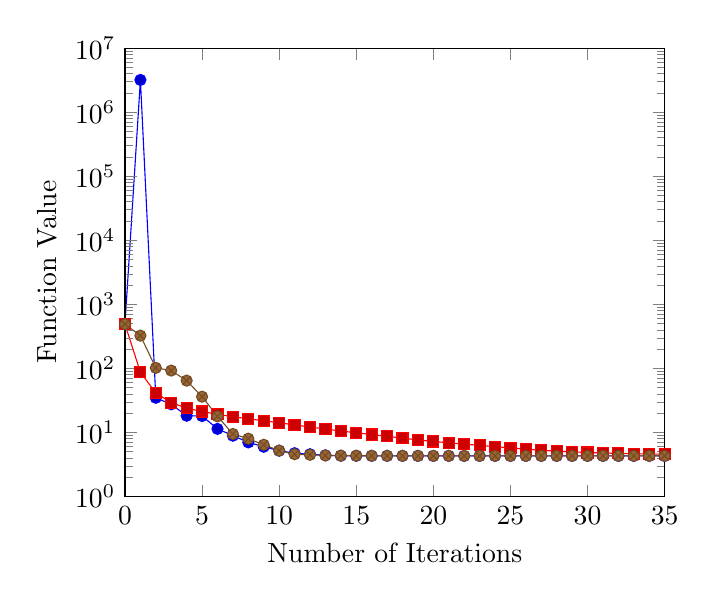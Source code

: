 % This file was created by matplotlib v0.1.0.
% Copyright (c) 2010--2014, Nico Schlömer <nico.schloemer@gmail.com>
% All rights reserved.
% 
% The lastest updates can be retrieved from
% 
% https://github.com/nschloe/matplotlib2tikz
% 
% where you can also submit bug reports and leavecomments.
% 
\begin{tikzpicture}

\begin{axis}[
xlabel={Number of Iterations},
ylabel={Function Value},
xmin=0, xmax=35,
ymin=1, ymax=10000000,
ymode=log,
axis on top
]
\addplot
coordinates {
(0,489.882)
(1,3192254.858)
(2,34.745)
(3,27.47)
(4,18.225)
(5,18.034)
(6,11.364)
(7,8.896)
(8,6.993)
(9,5.979)
(10,5.191)
(11,4.735)
(12,4.567)
(13,4.392)
(14,4.328)
(15,4.319)
(16,4.311)
(17,4.309)
(18,4.306)
(19,4.303)
(20,4.302)
(21,4.301)
(22,4.3)
(23,4.3)
(24,4.3)
(25,4.3)
(26,4.3)
(27,4.3)
(28,4.3)
(29,4.3)
(30,4.3)
(31,4.3)
(32,4.3)
(33,4.3)
(34,4.3)
(35,4.3)
(36,4.3)
(37,4.3)
(38,4.3)
(39,4.3)
(40,4.3)
(41,4.3)
(42,4.3)
(43,4.3)
(44,4.3)
(45,4.3)
(46,4.3)
(47,4.3)
(48,4.3)
(49,4.3)
(50,4.3)
(51,4.3)
(52,4.3)
(53,4.3)
(54,4.3)
(55,4.3)
(56,4.3)
(57,4.3)
(58,4.3)
(59,4.3)
(60,4.3)
(61,4.3)
(62,4.3)
(63,4.3)
(64,4.3)
(65,4.3)
(66,4.3)
(67,4.3)
(68,4.3)
(69,4.3)
(70,4.3)
(71,4.3)
(72,4.3)
(73,4.3)
(74,4.3)
(75,4.3)
(76,4.3)
(77,4.3)
(78,4.3)
(79,4.3)
(80,4.3)
(81,4.3)
(82,4.3)
(83,4.3)
(84,4.3)
(85,4.3)
(86,4.3)
(87,4.3)
(88,4.3)
(89,4.3)
(90,4.3)
(91,4.3)
(92,4.3)
(93,4.3)
(94,4.3)
(95,4.3)
(96,4.3)
(97,4.3)
(98,4.3)
(99,4.3)
(100,4.3)
(101,4.3)
(102,4.3)
(103,4.3)
(104,4.3)

};
\addplot
coordinates {
(0,489.882)
(1,86.897)
(2,41.378)
(3,29.155)
(4,23.909)
(5,21.18)
(6,19.17)
(7,17.57)
(8,16.334)
(9,15.208)
(10,14.139)
(11,13.107)
(12,12.156)
(13,11.302)
(14,10.526)
(15,9.878)
(16,9.273)
(17,8.699)
(18,8.152)
(19,7.632)
(20,7.239)
(21,6.887)
(22,6.574)
(23,6.281)
(24,6.0)
(25,5.733)
(26,5.477)
(27,5.256)
(28,5.107)
(29,4.979)
(30,4.858)
(31,4.771)
(32,4.71)
(33,4.657)
(34,4.609)
(35,4.564)
(36,4.522)
(37,4.483)
(38,4.449)
(39,4.423)
(40,4.402)
(41,4.383)
(42,4.367)
(43,4.355)
(44,4.348)
(45,4.343)
(46,4.339)
(47,4.336)
(48,4.333)
(49,4.331)
(50,4.329)
(51,4.327)
(52,4.326)
(53,4.324)
(54,4.323)
(55,4.322)
(56,4.321)
(57,4.32)
(58,4.319)
(59,4.318)
(60,4.317)
(61,4.317)
(62,4.316)
(63,4.315)
(64,4.314)
(65,4.314)
(66,4.313)
(67,4.313)
(68,4.312)
(69,4.312)
(70,4.311)
(71,4.311)
(72,4.31)
(73,4.31)
(74,4.309)
(75,4.309)
(76,4.308)
(77,4.308)
(78,4.307)
(79,4.307)
(80,4.307)
(81,4.306)
(82,4.306)
(83,4.306)
(84,4.305)
(85,4.305)
(86,4.305)
(87,4.304)
(88,4.304)
(89,4.304)
(90,4.303)
(91,4.303)
(92,4.303)
(93,4.303)
(94,4.303)
(95,4.302)
(96,4.302)
(97,4.302)
(98,4.302)
(99,4.302)
(100,4.302)
(101,4.301)
(102,4.301)
(103,4.301)
(104,4.301)
(105,4.301)
(106,4.301)
(107,4.301)
(108,4.301)
(109,4.301)
(110,4.301)
(111,4.301)
(112,4.301)
(113,4.301)
(114,4.301)
(115,4.301)
(116,4.3)
(117,4.3)
(118,4.3)
(119,4.3)
(120,4.3)
(121,4.3)
(122,4.3)
(123,4.3)
(124,4.3)
(125,4.3)
(126,4.3)
(127,4.3)
(128,4.3)
(129,4.3)
(130,4.3)
(131,4.3)
(132,4.3)
(133,4.3)
(134,4.3)
(135,4.3)
(136,4.3)
(137,4.3)
(138,4.3)
(139,4.3)
(140,4.3)
(141,4.3)
(142,4.3)
(143,4.3)
(144,4.3)
(145,4.3)
(146,4.3)
(147,4.3)
(148,4.3)
(149,4.3)
(150,4.3)
(151,4.3)
(152,4.3)
(153,4.3)
(154,4.3)
(155,4.3)
(156,4.3)
(157,4.3)
(158,4.3)
(159,4.3)
(160,4.3)
(161,4.3)
(162,4.3)
(163,4.3)
(164,4.3)
(165,4.3)
(166,4.3)
(167,4.3)
(168,4.3)
(169,4.3)
(170,4.3)
(171,4.3)
(172,4.3)
(173,4.3)
(174,4.3)
(175,4.3)
(176,4.3)
(177,4.3)
(178,4.3)
(179,4.3)
(180,4.3)
(181,4.3)
(182,4.3)
(183,4.3)
(184,4.3)
(185,4.3)
(186,4.3)
(187,4.3)
(188,4.3)
(189,4.3)
(190,4.3)
(191,4.3)
(192,4.3)
(193,4.3)
(194,4.3)
(195,4.3)
(196,4.3)
(197,4.3)
(198,4.3)
(199,4.3)
(200,4.3)
(201,4.3)
(202,4.3)
(203,4.3)
(204,4.3)
(205,4.3)
(206,4.3)
(207,4.3)
(208,4.3)
(209,4.3)
(210,4.3)
(211,4.3)
(212,4.3)
(213,4.3)
(214,4.3)
(215,4.3)
(216,4.3)
(217,4.3)
(218,4.3)
(219,4.3)
(220,4.3)
(221,4.3)
(222,4.3)
(223,4.3)
(224,4.3)
(225,4.3)
(226,4.3)
(227,4.3)
(228,4.3)
(229,4.3)
(230,4.3)
(231,4.3)
(232,4.3)
(233,4.3)
(234,4.3)
(235,4.3)
(236,4.3)
(237,4.3)
(238,4.3)
(239,4.3)
(240,4.3)
(241,4.3)
(242,4.3)
(243,4.3)
(244,4.3)
(245,4.3)
(246,4.3)
(247,4.3)
(248,4.3)
(249,4.3)
(250,4.3)
(251,4.3)
(252,4.3)
(253,4.3)
(254,4.3)
(255,4.3)
(256,4.3)
(257,4.3)
(258,4.3)
(259,4.3)
(260,4.3)
(261,4.3)
(262,4.3)
(263,4.3)
(264,4.3)
(265,4.3)
(266,4.3)
(267,4.3)
(268,4.3)
(269,4.3)
(270,4.3)
(271,4.3)
(272,4.3)
(273,4.3)
(274,4.3)
(275,4.3)
(276,4.3)
(277,4.3)
(278,4.3)
(279,4.3)
(280,4.3)
(281,4.3)
(282,4.3)
(283,4.3)
(284,4.3)
(285,4.3)
(286,4.3)
(287,4.3)
(288,4.3)
(289,4.3)
(290,4.3)
(291,4.3)
(292,4.3)
(293,4.3)
(294,4.3)
(295,4.3)
(296,4.3)
(297,4.3)
(298,4.3)
(299,4.3)
(300,4.3)
(301,4.3)
(302,4.3)
(303,4.3)
(304,4.3)
(305,4.3)
(306,4.3)
(307,4.3)
(308,4.3)
(309,4.3)
(310,4.3)
(311,4.3)
(312,4.3)
(313,4.3)
(314,4.3)
(315,4.3)
(316,4.3)
(317,4.3)
(318,4.3)
(319,4.3)
(320,4.3)
(321,4.3)
(322,4.3)
(323,4.3)
(324,4.3)
(325,4.3)
(326,4.3)
(327,4.3)
(328,4.3)
(329,4.3)
(330,4.3)
(331,4.3)
(332,4.3)
(333,4.3)
(334,4.3)
(335,4.3)
(336,4.3)
(337,4.3)
(338,4.3)
(339,4.3)
(340,4.3)
(341,4.3)
(342,4.3)
(343,4.3)
(344,4.3)
(345,4.3)
(346,4.3)
(347,4.3)
(348,4.3)
(349,4.3)
(350,4.3)
(351,4.3)
(352,4.3)
(353,4.3)
(354,4.3)
(355,4.3)
(356,4.3)
(357,4.3)
(358,4.3)
(359,4.3)
(360,4.3)
(361,4.3)
(362,4.3)
(363,4.3)
(364,4.3)
(365,4.3)
(366,4.3)
(367,4.3)
(368,4.3)
(369,4.3)
(370,4.3)
(371,4.3)
(372,4.3)
(373,4.3)
(374,4.3)
(375,4.3)
(376,4.3)
(377,4.3)
(378,4.3)
(379,4.3)
(380,4.3)
(381,4.3)
(382,4.3)
(383,4.3)
(384,4.3)
(385,4.3)
(386,4.3)
(387,4.3)
(388,4.3)
(389,4.3)
(390,4.3)
(391,4.3)
(392,4.3)
(393,4.3)
(394,4.3)
(395,4.3)
(396,4.3)
(397,4.3)
(398,4.3)
(399,4.3)
(400,4.3)
(401,4.3)
(402,4.3)
(403,4.3)
(404,4.3)
(405,4.3)
(406,4.3)
(407,4.3)
(408,4.3)
(409,4.3)
(410,4.3)
(411,4.3)
(412,4.3)
(413,4.3)
(414,4.3)
(415,4.3)
(416,4.3)
(417,4.3)
(418,4.3)
(419,4.3)
(420,4.3)
(421,4.3)
(422,4.3)
(423,4.3)
(424,4.3)
(425,4.3)
(426,4.3)
(427,4.3)
(428,4.3)
(429,4.3)
(430,4.3)
(431,4.3)

};
\addplot 
coordinates {
(0,489.882)
(1,324.751)
(2,101.861)
(3,92.456)
(4,64.402)
(5,36.192)
(6,17.827)
(7,9.45)
(8,7.994)
(9,6.415)
(10,5.203)
(11,4.569)
(12,4.474)
(13,4.367)
(14,4.34)
(15,4.329)
(16,4.316)
(17,4.312)
(18,4.308)
(19,4.307)
(20,4.306)
(21,4.304)
(22,4.303)
(23,4.302)
(24,4.301)
(25,4.301)
(26,4.3)
(27,4.3)
(28,4.3)
(29,4.3)
(30,4.3)
(31,4.3)
(32,4.3)
(33,4.3)
(34,4.3)
(35,4.3)
(36,4.3)
(37,4.3)
(38,4.3)
(39,4.3)
(40,4.3)
(41,4.3)

};
\path [draw=black, fill opacity=0] (axis cs:13,10000000.0)--(axis cs:13,10000000.0);

\path [draw=black, fill opacity=0] (axis cs:35,13)--(axis cs:35,13);

\path [draw=black, fill opacity=0] (axis cs:13,1)--(axis cs:13,1);

\path [draw=black, fill opacity=0] (axis cs:0,13)--(axis cs:0,13);

\end{axis}

\end{tikzpicture}